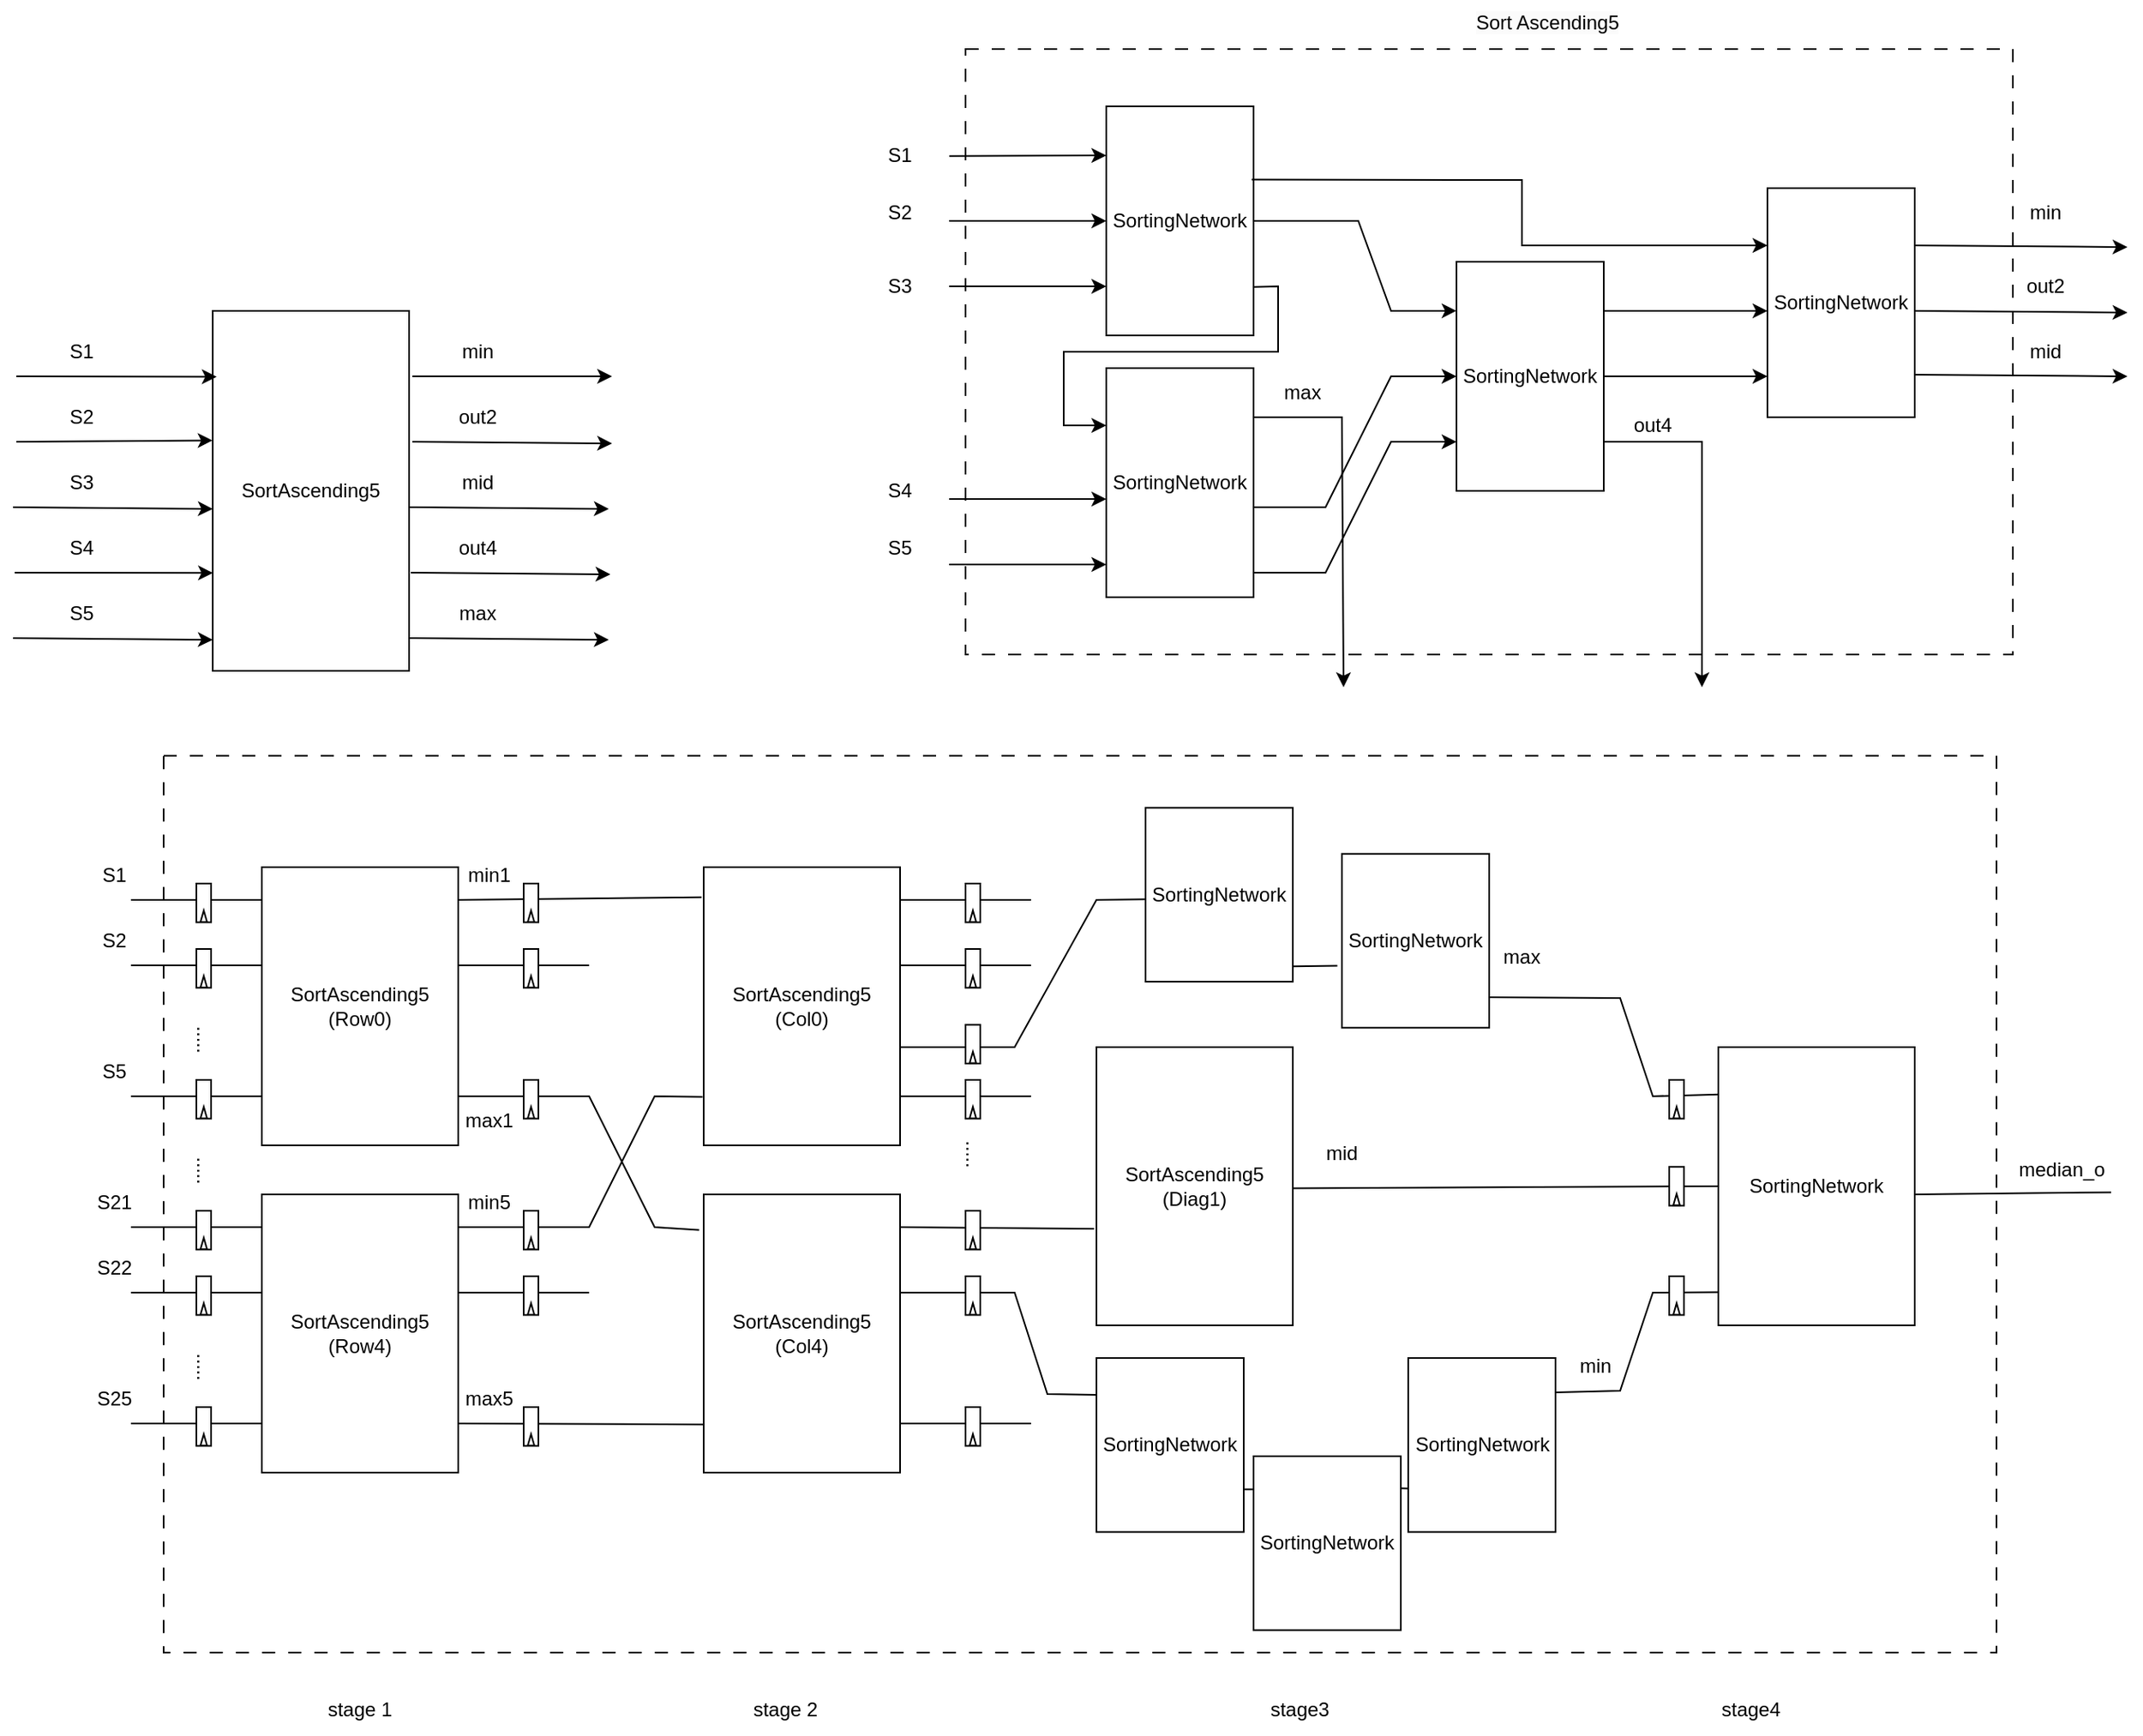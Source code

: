 <mxfile version="24.9.3">
  <diagram name="Page-1" id="HB7E5a8Te02KWCHFkE5X">
    <mxGraphModel dx="549" dy="1383" grid="1" gridSize="10" guides="1" tooltips="1" connect="1" arrows="1" fold="1" page="1" pageScale="1" pageWidth="850" pageHeight="1100" math="0" shadow="0">
      <root>
        <mxCell id="0" />
        <mxCell id="1" parent="0" />
        <mxCell id="dSo5o6ENgOn3KIxEwk0V-4" value="" style="rounded=0;whiteSpace=wrap;html=1;dashed=1;dashPattern=8 8;" vertex="1" parent="1">
          <mxGeometry x="290" y="231.85" width="1120" height="548.15" as="geometry" />
        </mxCell>
        <mxCell id="dSo5o6ENgOn3KIxEwk0V-3" value="" style="endArrow=none;html=1;rounded=0;exitX=0.999;exitY=0.198;exitDx=0;exitDy=0;exitPerimeter=0;entryX=0.001;entryY=0.881;entryDx=0;entryDy=0;entryPerimeter=0;" edge="1" parent="1" source="3K-KdEBF6QyR_X1sGFoG-324" target="3K-KdEBF6QyR_X1sGFoG-241">
          <mxGeometry width="50" height="50" relative="1" as="geometry">
            <mxPoint x="1210" y="620" as="sourcePoint" />
            <mxPoint x="1260" y="570" as="targetPoint" />
            <Array as="points">
              <mxPoint x="1180" y="620" />
              <mxPoint x="1200" y="560" />
            </Array>
          </mxGeometry>
        </mxCell>
        <mxCell id="dSo5o6ENgOn3KIxEwk0V-1" value="" style="endArrow=none;html=1;rounded=0;exitX=1;exitY=0.824;exitDx=0;exitDy=0;exitPerimeter=0;entryX=0.009;entryY=0.17;entryDx=0;entryDy=0;entryPerimeter=0;" edge="1" parent="1" source="3K-KdEBF6QyR_X1sGFoG-310" target="3K-KdEBF6QyR_X1sGFoG-241">
          <mxGeometry width="50" height="50" relative="1" as="geometry">
            <mxPoint x="1180" y="460" as="sourcePoint" />
            <mxPoint x="1230" y="410" as="targetPoint" />
            <Array as="points">
              <mxPoint x="1180" y="380" />
              <mxPoint x="1200" y="440" />
            </Array>
          </mxGeometry>
        </mxCell>
        <mxCell id="3K-KdEBF6QyR_X1sGFoG-305" value="" style="rounded=0;whiteSpace=wrap;html=1;dashed=1;dashPattern=8 8;" parent="1" vertex="1">
          <mxGeometry x="780" y="-200" width="640" height="370" as="geometry" />
        </mxCell>
        <mxCell id="3K-KdEBF6QyR_X1sGFoG-4" value="" style="endArrow=none;html=1;rounded=0;" parent="1" edge="1">
          <mxGeometry width="50" height="50" relative="1" as="geometry">
            <mxPoint x="270" y="320" as="sourcePoint" />
            <mxPoint x="350" y="320" as="targetPoint" />
          </mxGeometry>
        </mxCell>
        <mxCell id="3K-KdEBF6QyR_X1sGFoG-9" value="" style="group" parent="1" vertex="1" connectable="0">
          <mxGeometry x="310" y="310" width="9" height="23.695" as="geometry" />
        </mxCell>
        <mxCell id="3K-KdEBF6QyR_X1sGFoG-7" value="" style="rounded=0;whiteSpace=wrap;html=1;" parent="3K-KdEBF6QyR_X1sGFoG-9" vertex="1">
          <mxGeometry width="9" height="23.695" as="geometry" />
        </mxCell>
        <mxCell id="3K-KdEBF6QyR_X1sGFoG-8" value="" style="triangle;whiteSpace=wrap;html=1;rotation=270;" parent="3K-KdEBF6QyR_X1sGFoG-9" vertex="1">
          <mxGeometry x="1" y="18" width="7" height="4" as="geometry" />
        </mxCell>
        <mxCell id="3K-KdEBF6QyR_X1sGFoG-10" value="" style="endArrow=none;html=1;rounded=0;" parent="1" edge="1">
          <mxGeometry width="50" height="50" relative="1" as="geometry">
            <mxPoint x="270" y="360" as="sourcePoint" />
            <mxPoint x="350" y="360" as="targetPoint" />
          </mxGeometry>
        </mxCell>
        <mxCell id="3K-KdEBF6QyR_X1sGFoG-11" value="" style="group" parent="1" vertex="1" connectable="0">
          <mxGeometry x="310" y="350" width="9" height="23.695" as="geometry" />
        </mxCell>
        <mxCell id="o5dKdSbPjH1iQsJpWBpS-2" value="" style="group" parent="3K-KdEBF6QyR_X1sGFoG-11" vertex="1" connectable="0">
          <mxGeometry width="9" height="23.695" as="geometry" />
        </mxCell>
        <mxCell id="3K-KdEBF6QyR_X1sGFoG-12" value="" style="rounded=0;whiteSpace=wrap;html=1;" parent="o5dKdSbPjH1iQsJpWBpS-2" vertex="1">
          <mxGeometry width="9" height="23.695" as="geometry" />
        </mxCell>
        <mxCell id="3K-KdEBF6QyR_X1sGFoG-13" value="" style="triangle;whiteSpace=wrap;html=1;rotation=270;" parent="o5dKdSbPjH1iQsJpWBpS-2" vertex="1">
          <mxGeometry x="1" y="18" width="7" height="4" as="geometry" />
        </mxCell>
        <mxCell id="3K-KdEBF6QyR_X1sGFoG-18" value="" style="endArrow=none;html=1;rounded=0;" parent="1" edge="1">
          <mxGeometry width="50" height="50" relative="1" as="geometry">
            <mxPoint x="270" y="440" as="sourcePoint" />
            <mxPoint x="350" y="440" as="targetPoint" />
          </mxGeometry>
        </mxCell>
        <mxCell id="3K-KdEBF6QyR_X1sGFoG-19" value="" style="group" parent="1" vertex="1" connectable="0">
          <mxGeometry x="310" y="430" width="9" height="23.695" as="geometry" />
        </mxCell>
        <mxCell id="3K-KdEBF6QyR_X1sGFoG-20" value="" style="rounded=0;whiteSpace=wrap;html=1;" parent="3K-KdEBF6QyR_X1sGFoG-19" vertex="1">
          <mxGeometry width="9" height="23.695" as="geometry" />
        </mxCell>
        <mxCell id="3K-KdEBF6QyR_X1sGFoG-21" value="" style="triangle;whiteSpace=wrap;html=1;rotation=270;" parent="3K-KdEBF6QyR_X1sGFoG-19" vertex="1">
          <mxGeometry x="1" y="18" width="7" height="4" as="geometry" />
        </mxCell>
        <mxCell id="3K-KdEBF6QyR_X1sGFoG-22" value="S1" style="text;html=1;align=center;verticalAlign=middle;whiteSpace=wrap;rounded=0;" parent="1" vertex="1">
          <mxGeometry x="230" y="290" width="60" height="30" as="geometry" />
        </mxCell>
        <mxCell id="3K-KdEBF6QyR_X1sGFoG-23" value="S2" style="text;html=1;align=center;verticalAlign=middle;whiteSpace=wrap;rounded=0;" parent="1" vertex="1">
          <mxGeometry x="230" y="330" width="60" height="30" as="geometry" />
        </mxCell>
        <mxCell id="3K-KdEBF6QyR_X1sGFoG-24" value="....." style="text;html=1;align=center;verticalAlign=middle;whiteSpace=wrap;rounded=0;rotation=90;" parent="1" vertex="1">
          <mxGeometry x="284.5" y="390" width="60" height="30" as="geometry" />
        </mxCell>
        <mxCell id="3K-KdEBF6QyR_X1sGFoG-25" value="S5" style="text;html=1;align=center;verticalAlign=middle;whiteSpace=wrap;rounded=0;" parent="1" vertex="1">
          <mxGeometry x="230" y="410" width="60" height="30" as="geometry" />
        </mxCell>
        <mxCell id="3K-KdEBF6QyR_X1sGFoG-59" value="" style="endArrow=none;html=1;rounded=0;" parent="1" edge="1">
          <mxGeometry width="50" height="50" relative="1" as="geometry">
            <mxPoint x="270" y="520" as="sourcePoint" />
            <mxPoint x="350" y="520" as="targetPoint" />
          </mxGeometry>
        </mxCell>
        <mxCell id="3K-KdEBF6QyR_X1sGFoG-60" value="" style="group" parent="1" vertex="1" connectable="0">
          <mxGeometry x="310" y="510" width="9" height="23.695" as="geometry" />
        </mxCell>
        <mxCell id="3K-KdEBF6QyR_X1sGFoG-61" value="" style="rounded=0;whiteSpace=wrap;html=1;" parent="3K-KdEBF6QyR_X1sGFoG-60" vertex="1">
          <mxGeometry width="9" height="23.695" as="geometry" />
        </mxCell>
        <mxCell id="3K-KdEBF6QyR_X1sGFoG-62" value="" style="triangle;whiteSpace=wrap;html=1;rotation=270;" parent="3K-KdEBF6QyR_X1sGFoG-60" vertex="1">
          <mxGeometry x="1" y="18" width="7" height="4" as="geometry" />
        </mxCell>
        <mxCell id="3K-KdEBF6QyR_X1sGFoG-63" value="" style="endArrow=none;html=1;rounded=0;" parent="1" edge="1">
          <mxGeometry width="50" height="50" relative="1" as="geometry">
            <mxPoint x="270" y="560" as="sourcePoint" />
            <mxPoint x="350" y="560" as="targetPoint" />
          </mxGeometry>
        </mxCell>
        <mxCell id="3K-KdEBF6QyR_X1sGFoG-64" value="" style="group" parent="1" vertex="1" connectable="0">
          <mxGeometry x="310" y="550" width="9" height="23.695" as="geometry" />
        </mxCell>
        <mxCell id="3K-KdEBF6QyR_X1sGFoG-65" value="" style="rounded=0;whiteSpace=wrap;html=1;" parent="3K-KdEBF6QyR_X1sGFoG-64" vertex="1">
          <mxGeometry width="9" height="23.695" as="geometry" />
        </mxCell>
        <mxCell id="3K-KdEBF6QyR_X1sGFoG-66" value="" style="triangle;whiteSpace=wrap;html=1;rotation=270;" parent="3K-KdEBF6QyR_X1sGFoG-64" vertex="1">
          <mxGeometry x="1" y="18" width="7" height="4" as="geometry" />
        </mxCell>
        <mxCell id="3K-KdEBF6QyR_X1sGFoG-67" value="" style="endArrow=none;html=1;rounded=0;" parent="1" edge="1">
          <mxGeometry width="50" height="50" relative="1" as="geometry">
            <mxPoint x="270" y="640" as="sourcePoint" />
            <mxPoint x="350" y="640" as="targetPoint" />
          </mxGeometry>
        </mxCell>
        <mxCell id="3K-KdEBF6QyR_X1sGFoG-68" value="" style="group" parent="1" vertex="1" connectable="0">
          <mxGeometry x="310" y="630" width="9" height="23.695" as="geometry" />
        </mxCell>
        <mxCell id="3K-KdEBF6QyR_X1sGFoG-69" value="" style="rounded=0;whiteSpace=wrap;html=1;" parent="3K-KdEBF6QyR_X1sGFoG-68" vertex="1">
          <mxGeometry width="9" height="23.695" as="geometry" />
        </mxCell>
        <mxCell id="3K-KdEBF6QyR_X1sGFoG-70" value="" style="triangle;whiteSpace=wrap;html=1;rotation=270;" parent="3K-KdEBF6QyR_X1sGFoG-68" vertex="1">
          <mxGeometry x="1" y="18" width="7" height="4" as="geometry" />
        </mxCell>
        <mxCell id="3K-KdEBF6QyR_X1sGFoG-71" value="S21" style="text;html=1;align=center;verticalAlign=middle;whiteSpace=wrap;rounded=0;" parent="1" vertex="1">
          <mxGeometry x="230" y="490" width="60" height="30" as="geometry" />
        </mxCell>
        <mxCell id="3K-KdEBF6QyR_X1sGFoG-72" value="S22" style="text;html=1;align=center;verticalAlign=middle;whiteSpace=wrap;rounded=0;" parent="1" vertex="1">
          <mxGeometry x="230" y="530" width="60" height="30" as="geometry" />
        </mxCell>
        <mxCell id="3K-KdEBF6QyR_X1sGFoG-73" value="....." style="text;html=1;align=center;verticalAlign=middle;whiteSpace=wrap;rounded=0;rotation=90;" parent="1" vertex="1">
          <mxGeometry x="284.5" y="590" width="60" height="30" as="geometry" />
        </mxCell>
        <mxCell id="3K-KdEBF6QyR_X1sGFoG-74" value="S25" style="text;html=1;align=center;verticalAlign=middle;whiteSpace=wrap;rounded=0;" parent="1" vertex="1">
          <mxGeometry x="230" y="610" width="60" height="30" as="geometry" />
        </mxCell>
        <mxCell id="3K-KdEBF6QyR_X1sGFoG-75" value="....." style="text;html=1;align=center;verticalAlign=middle;whiteSpace=wrap;rounded=0;rotation=90;" parent="1" vertex="1">
          <mxGeometry x="284.5" y="470" width="60" height="30" as="geometry" />
        </mxCell>
        <mxCell id="3K-KdEBF6QyR_X1sGFoG-76" value="SortAscending5 (Row0)" style="rounded=0;whiteSpace=wrap;html=1;" parent="1" vertex="1">
          <mxGeometry x="350" y="300" width="120" height="170" as="geometry" />
        </mxCell>
        <mxCell id="3K-KdEBF6QyR_X1sGFoG-77" value="SortAscending5 (Row4)" style="rounded=0;whiteSpace=wrap;html=1;" parent="1" vertex="1">
          <mxGeometry x="350" y="500" width="120" height="170" as="geometry" />
        </mxCell>
        <mxCell id="3K-KdEBF6QyR_X1sGFoG-78" value="" style="endArrow=none;html=1;rounded=0;entryX=-0.011;entryY=0.108;entryDx=0;entryDy=0;entryPerimeter=0;" parent="1" target="3K-KdEBF6QyR_X1sGFoG-115" edge="1">
          <mxGeometry width="50" height="50" relative="1" as="geometry">
            <mxPoint x="470" y="320" as="sourcePoint" />
            <mxPoint x="550" y="320" as="targetPoint" />
          </mxGeometry>
        </mxCell>
        <mxCell id="3K-KdEBF6QyR_X1sGFoG-79" value="" style="group" parent="1" vertex="1" connectable="0">
          <mxGeometry x="510" y="310" width="9" height="23.695" as="geometry" />
        </mxCell>
        <mxCell id="3K-KdEBF6QyR_X1sGFoG-80" value="" style="rounded=0;whiteSpace=wrap;html=1;" parent="3K-KdEBF6QyR_X1sGFoG-79" vertex="1">
          <mxGeometry width="9" height="23.695" as="geometry" />
        </mxCell>
        <mxCell id="3K-KdEBF6QyR_X1sGFoG-81" value="" style="triangle;whiteSpace=wrap;html=1;rotation=270;" parent="3K-KdEBF6QyR_X1sGFoG-79" vertex="1">
          <mxGeometry x="1" y="18" width="7" height="4" as="geometry" />
        </mxCell>
        <mxCell id="3K-KdEBF6QyR_X1sGFoG-86" value="" style="endArrow=none;html=1;rounded=0;" parent="1" edge="1">
          <mxGeometry width="50" height="50" relative="1" as="geometry">
            <mxPoint x="470" y="360" as="sourcePoint" />
            <mxPoint x="550" y="360" as="targetPoint" />
          </mxGeometry>
        </mxCell>
        <mxCell id="3K-KdEBF6QyR_X1sGFoG-87" value="" style="group" parent="1" vertex="1" connectable="0">
          <mxGeometry x="510" y="350" width="9" height="23.695" as="geometry" />
        </mxCell>
        <mxCell id="3K-KdEBF6QyR_X1sGFoG-88" value="" style="rounded=0;whiteSpace=wrap;html=1;" parent="3K-KdEBF6QyR_X1sGFoG-87" vertex="1">
          <mxGeometry width="9" height="23.695" as="geometry" />
        </mxCell>
        <mxCell id="3K-KdEBF6QyR_X1sGFoG-89" value="" style="triangle;whiteSpace=wrap;html=1;rotation=270;" parent="3K-KdEBF6QyR_X1sGFoG-87" vertex="1">
          <mxGeometry x="1" y="18" width="7" height="4" as="geometry" />
        </mxCell>
        <mxCell id="3K-KdEBF6QyR_X1sGFoG-90" value="" style="endArrow=none;html=1;rounded=0;entryX=-0.023;entryY=0.128;entryDx=0;entryDy=0;entryPerimeter=0;" parent="1" target="3K-KdEBF6QyR_X1sGFoG-116" edge="1">
          <mxGeometry width="50" height="50" relative="1" as="geometry">
            <mxPoint x="470" y="440" as="sourcePoint" />
            <mxPoint x="550" y="440" as="targetPoint" />
            <Array as="points">
              <mxPoint x="550" y="440" />
              <mxPoint x="590" y="520" />
            </Array>
          </mxGeometry>
        </mxCell>
        <mxCell id="3K-KdEBF6QyR_X1sGFoG-91" value="" style="group" parent="1" vertex="1" connectable="0">
          <mxGeometry x="510" y="430" width="9" height="23.695" as="geometry" />
        </mxCell>
        <mxCell id="3K-KdEBF6QyR_X1sGFoG-92" value="" style="rounded=0;whiteSpace=wrap;html=1;" parent="3K-KdEBF6QyR_X1sGFoG-91" vertex="1">
          <mxGeometry width="9" height="23.695" as="geometry" />
        </mxCell>
        <mxCell id="3K-KdEBF6QyR_X1sGFoG-93" value="" style="triangle;whiteSpace=wrap;html=1;rotation=270;" parent="3K-KdEBF6QyR_X1sGFoG-91" vertex="1">
          <mxGeometry x="1" y="18" width="7" height="4" as="geometry" />
        </mxCell>
        <mxCell id="3K-KdEBF6QyR_X1sGFoG-94" value="" style="endArrow=none;html=1;rounded=0;entryX=-0.006;entryY=0.826;entryDx=0;entryDy=0;entryPerimeter=0;" parent="1" target="3K-KdEBF6QyR_X1sGFoG-115" edge="1">
          <mxGeometry width="50" height="50" relative="1" as="geometry">
            <mxPoint x="470" y="520" as="sourcePoint" />
            <mxPoint x="550" y="520" as="targetPoint" />
            <Array as="points">
              <mxPoint x="550" y="520" />
              <mxPoint x="590" y="440" />
            </Array>
          </mxGeometry>
        </mxCell>
        <mxCell id="3K-KdEBF6QyR_X1sGFoG-95" value="" style="group" parent="1" vertex="1" connectable="0">
          <mxGeometry x="510" y="510" width="9" height="23.695" as="geometry" />
        </mxCell>
        <mxCell id="3K-KdEBF6QyR_X1sGFoG-96" value="" style="rounded=0;whiteSpace=wrap;html=1;" parent="3K-KdEBF6QyR_X1sGFoG-95" vertex="1">
          <mxGeometry width="9" height="23.695" as="geometry" />
        </mxCell>
        <mxCell id="3K-KdEBF6QyR_X1sGFoG-97" value="" style="triangle;whiteSpace=wrap;html=1;rotation=270;" parent="3K-KdEBF6QyR_X1sGFoG-95" vertex="1">
          <mxGeometry x="1" y="18" width="7" height="4" as="geometry" />
        </mxCell>
        <mxCell id="3K-KdEBF6QyR_X1sGFoG-103" value="" style="endArrow=none;html=1;rounded=0;" parent="1" edge="1">
          <mxGeometry width="50" height="50" relative="1" as="geometry">
            <mxPoint x="470" y="560" as="sourcePoint" />
            <mxPoint x="550" y="560" as="targetPoint" />
          </mxGeometry>
        </mxCell>
        <mxCell id="3K-KdEBF6QyR_X1sGFoG-104" value="" style="group" parent="1" vertex="1" connectable="0">
          <mxGeometry x="510" y="550" width="9" height="23.695" as="geometry" />
        </mxCell>
        <mxCell id="3K-KdEBF6QyR_X1sGFoG-105" value="" style="rounded=0;whiteSpace=wrap;html=1;" parent="3K-KdEBF6QyR_X1sGFoG-104" vertex="1">
          <mxGeometry width="9" height="23.695" as="geometry" />
        </mxCell>
        <mxCell id="3K-KdEBF6QyR_X1sGFoG-106" value="" style="triangle;whiteSpace=wrap;html=1;rotation=270;" parent="3K-KdEBF6QyR_X1sGFoG-104" vertex="1">
          <mxGeometry x="1" y="18" width="7" height="4" as="geometry" />
        </mxCell>
        <mxCell id="3K-KdEBF6QyR_X1sGFoG-107" value="" style="endArrow=none;html=1;rounded=0;entryX=-0.004;entryY=0.827;entryDx=0;entryDy=0;entryPerimeter=0;" parent="1" target="3K-KdEBF6QyR_X1sGFoG-116" edge="1">
          <mxGeometry width="50" height="50" relative="1" as="geometry">
            <mxPoint x="470" y="640" as="sourcePoint" />
            <mxPoint x="550" y="640" as="targetPoint" />
          </mxGeometry>
        </mxCell>
        <mxCell id="3K-KdEBF6QyR_X1sGFoG-108" value="" style="group" parent="1" vertex="1" connectable="0">
          <mxGeometry x="510" y="630" width="9" height="23.695" as="geometry" />
        </mxCell>
        <mxCell id="3K-KdEBF6QyR_X1sGFoG-109" value="" style="rounded=0;whiteSpace=wrap;html=1;" parent="3K-KdEBF6QyR_X1sGFoG-108" vertex="1">
          <mxGeometry width="9" height="23.695" as="geometry" />
        </mxCell>
        <mxCell id="3K-KdEBF6QyR_X1sGFoG-110" value="" style="triangle;whiteSpace=wrap;html=1;rotation=270;" parent="3K-KdEBF6QyR_X1sGFoG-108" vertex="1">
          <mxGeometry x="1" y="18" width="7" height="4" as="geometry" />
        </mxCell>
        <mxCell id="3K-KdEBF6QyR_X1sGFoG-111" value="min1" style="text;html=1;align=center;verticalAlign=middle;whiteSpace=wrap;rounded=0;" parent="1" vertex="1">
          <mxGeometry x="459" y="290" width="60" height="30" as="geometry" />
        </mxCell>
        <mxCell id="3K-KdEBF6QyR_X1sGFoG-112" value="max1" style="text;html=1;align=center;verticalAlign=middle;whiteSpace=wrap;rounded=0;" parent="1" vertex="1">
          <mxGeometry x="459" y="440" width="60" height="30" as="geometry" />
        </mxCell>
        <mxCell id="3K-KdEBF6QyR_X1sGFoG-113" value="min5" style="text;html=1;align=center;verticalAlign=middle;whiteSpace=wrap;rounded=0;" parent="1" vertex="1">
          <mxGeometry x="459" y="490" width="60" height="30" as="geometry" />
        </mxCell>
        <mxCell id="3K-KdEBF6QyR_X1sGFoG-114" value="max5" style="text;html=1;align=center;verticalAlign=middle;whiteSpace=wrap;rounded=0;" parent="1" vertex="1">
          <mxGeometry x="459" y="610" width="60" height="30" as="geometry" />
        </mxCell>
        <mxCell id="3K-KdEBF6QyR_X1sGFoG-115" value="SortAscending5 (Col0)" style="rounded=0;whiteSpace=wrap;html=1;" parent="1" vertex="1">
          <mxGeometry x="620" y="300" width="120" height="170" as="geometry" />
        </mxCell>
        <mxCell id="3K-KdEBF6QyR_X1sGFoG-116" value="SortAscending5 (Col4)" style="rounded=0;whiteSpace=wrap;html=1;" parent="1" vertex="1">
          <mxGeometry x="620" y="500" width="120" height="170" as="geometry" />
        </mxCell>
        <mxCell id="3K-KdEBF6QyR_X1sGFoG-141" value="" style="endArrow=none;html=1;rounded=0;" parent="1" edge="1">
          <mxGeometry width="50" height="50" relative="1" as="geometry">
            <mxPoint x="740" y="320" as="sourcePoint" />
            <mxPoint x="820" y="320" as="targetPoint" />
          </mxGeometry>
        </mxCell>
        <mxCell id="3K-KdEBF6QyR_X1sGFoG-142" value="" style="group" parent="1" vertex="1" connectable="0">
          <mxGeometry x="780" y="310" width="9" height="23.695" as="geometry" />
        </mxCell>
        <mxCell id="3K-KdEBF6QyR_X1sGFoG-143" value="" style="rounded=0;whiteSpace=wrap;html=1;" parent="3K-KdEBF6QyR_X1sGFoG-142" vertex="1">
          <mxGeometry width="9" height="23.695" as="geometry" />
        </mxCell>
        <mxCell id="3K-KdEBF6QyR_X1sGFoG-144" value="" style="triangle;whiteSpace=wrap;html=1;rotation=270;" parent="3K-KdEBF6QyR_X1sGFoG-142" vertex="1">
          <mxGeometry x="1" y="18" width="7" height="4" as="geometry" />
        </mxCell>
        <mxCell id="3K-KdEBF6QyR_X1sGFoG-145" value="" style="endArrow=none;html=1;rounded=0;" parent="1" edge="1">
          <mxGeometry width="50" height="50" relative="1" as="geometry">
            <mxPoint x="740" y="360" as="sourcePoint" />
            <mxPoint x="820" y="360" as="targetPoint" />
          </mxGeometry>
        </mxCell>
        <mxCell id="3K-KdEBF6QyR_X1sGFoG-146" value="" style="group" parent="1" vertex="1" connectable="0">
          <mxGeometry x="780" y="350" width="9" height="23.695" as="geometry" />
        </mxCell>
        <mxCell id="3K-KdEBF6QyR_X1sGFoG-147" value="" style="rounded=0;whiteSpace=wrap;html=1;" parent="3K-KdEBF6QyR_X1sGFoG-146" vertex="1">
          <mxGeometry width="9" height="23.695" as="geometry" />
        </mxCell>
        <mxCell id="3K-KdEBF6QyR_X1sGFoG-148" value="" style="triangle;whiteSpace=wrap;html=1;rotation=270;" parent="3K-KdEBF6QyR_X1sGFoG-146" vertex="1">
          <mxGeometry x="1" y="18" width="7" height="4" as="geometry" />
        </mxCell>
        <mxCell id="3K-KdEBF6QyR_X1sGFoG-153" value="" style="endArrow=none;html=1;rounded=0;" parent="1" edge="1">
          <mxGeometry width="50" height="50" relative="1" as="geometry">
            <mxPoint x="740" y="440" as="sourcePoint" />
            <mxPoint x="820" y="440" as="targetPoint" />
          </mxGeometry>
        </mxCell>
        <mxCell id="3K-KdEBF6QyR_X1sGFoG-154" value="" style="group" parent="1" vertex="1" connectable="0">
          <mxGeometry x="780" y="430" width="9" height="23.695" as="geometry" />
        </mxCell>
        <mxCell id="3K-KdEBF6QyR_X1sGFoG-155" value="" style="rounded=0;whiteSpace=wrap;html=1;" parent="3K-KdEBF6QyR_X1sGFoG-154" vertex="1">
          <mxGeometry width="9" height="23.695" as="geometry" />
        </mxCell>
        <mxCell id="3K-KdEBF6QyR_X1sGFoG-156" value="" style="triangle;whiteSpace=wrap;html=1;rotation=270;" parent="3K-KdEBF6QyR_X1sGFoG-154" vertex="1">
          <mxGeometry x="1" y="18" width="7" height="4" as="geometry" />
        </mxCell>
        <mxCell id="3K-KdEBF6QyR_X1sGFoG-183" value="" style="endArrow=none;html=1;rounded=0;entryX=-0.012;entryY=0.653;entryDx=0;entryDy=0;entryPerimeter=0;" parent="1" target="3K-KdEBF6QyR_X1sGFoG-196" edge="1">
          <mxGeometry width="50" height="50" relative="1" as="geometry">
            <mxPoint x="740" y="520" as="sourcePoint" />
            <mxPoint x="820" y="520" as="targetPoint" />
          </mxGeometry>
        </mxCell>
        <mxCell id="3K-KdEBF6QyR_X1sGFoG-184" value="" style="group" parent="1" vertex="1" connectable="0">
          <mxGeometry x="780" y="510" width="9" height="23.695" as="geometry" />
        </mxCell>
        <mxCell id="3K-KdEBF6QyR_X1sGFoG-185" value="" style="rounded=0;whiteSpace=wrap;html=1;" parent="3K-KdEBF6QyR_X1sGFoG-184" vertex="1">
          <mxGeometry width="9" height="23.695" as="geometry" />
        </mxCell>
        <mxCell id="3K-KdEBF6QyR_X1sGFoG-186" value="" style="triangle;whiteSpace=wrap;html=1;rotation=270;" parent="3K-KdEBF6QyR_X1sGFoG-184" vertex="1">
          <mxGeometry x="1" y="18" width="7" height="4" as="geometry" />
        </mxCell>
        <mxCell id="3K-KdEBF6QyR_X1sGFoG-187" value="" style="endArrow=none;html=1;rounded=0;entryX=0;entryY=0.132;entryDx=0;entryDy=0;entryPerimeter=0;" parent="1" edge="1">
          <mxGeometry width="50" height="50" relative="1" as="geometry">
            <mxPoint x="740" y="560" as="sourcePoint" />
            <mxPoint x="860" y="622.44" as="targetPoint" />
            <Array as="points">
              <mxPoint x="810" y="560" />
              <mxPoint x="830" y="622" />
            </Array>
          </mxGeometry>
        </mxCell>
        <mxCell id="3K-KdEBF6QyR_X1sGFoG-188" value="" style="group" parent="1" vertex="1" connectable="0">
          <mxGeometry x="780" y="550" width="9" height="23.695" as="geometry" />
        </mxCell>
        <mxCell id="3K-KdEBF6QyR_X1sGFoG-189" value="" style="rounded=0;whiteSpace=wrap;html=1;" parent="3K-KdEBF6QyR_X1sGFoG-188" vertex="1">
          <mxGeometry width="9" height="23.695" as="geometry" />
        </mxCell>
        <mxCell id="3K-KdEBF6QyR_X1sGFoG-190" value="" style="triangle;whiteSpace=wrap;html=1;rotation=270;" parent="3K-KdEBF6QyR_X1sGFoG-188" vertex="1">
          <mxGeometry x="1" y="18" width="7" height="4" as="geometry" />
        </mxCell>
        <mxCell id="3K-KdEBF6QyR_X1sGFoG-191" value="" style="endArrow=none;html=1;rounded=0;" parent="1" edge="1">
          <mxGeometry width="50" height="50" relative="1" as="geometry">
            <mxPoint x="740" y="640" as="sourcePoint" />
            <mxPoint x="820" y="640" as="targetPoint" />
          </mxGeometry>
        </mxCell>
        <mxCell id="3K-KdEBF6QyR_X1sGFoG-192" value="" style="group" parent="1" vertex="1" connectable="0">
          <mxGeometry x="780" y="630" width="9" height="23.695" as="geometry" />
        </mxCell>
        <mxCell id="3K-KdEBF6QyR_X1sGFoG-193" value="" style="rounded=0;whiteSpace=wrap;html=1;" parent="3K-KdEBF6QyR_X1sGFoG-192" vertex="1">
          <mxGeometry width="9" height="23.695" as="geometry" />
        </mxCell>
        <mxCell id="3K-KdEBF6QyR_X1sGFoG-194" value="" style="triangle;whiteSpace=wrap;html=1;rotation=270;" parent="3K-KdEBF6QyR_X1sGFoG-192" vertex="1">
          <mxGeometry x="1" y="18" width="7" height="4" as="geometry" />
        </mxCell>
        <mxCell id="3K-KdEBF6QyR_X1sGFoG-196" value="SortAscending5 (Diag1)" style="rounded=0;whiteSpace=wrap;html=1;" parent="1" vertex="1">
          <mxGeometry x="860" y="410" width="120" height="170" as="geometry" />
        </mxCell>
        <mxCell id="3K-KdEBF6QyR_X1sGFoG-198" value="" style="endArrow=none;html=1;rounded=0;entryX=0.003;entryY=0.526;entryDx=0;entryDy=0;entryPerimeter=0;" parent="1" target="3K-KdEBF6QyR_X1sGFoG-308" edge="1">
          <mxGeometry width="50" height="50" relative="1" as="geometry">
            <mxPoint x="740" y="410" as="sourcePoint" />
            <mxPoint x="860" y="360" as="targetPoint" />
            <Array as="points">
              <mxPoint x="810" y="410" />
              <mxPoint x="860" y="320" />
            </Array>
          </mxGeometry>
        </mxCell>
        <mxCell id="3K-KdEBF6QyR_X1sGFoG-199" value="" style="group" parent="1" vertex="1" connectable="0">
          <mxGeometry x="780" y="396.3" width="9" height="23.695" as="geometry" />
        </mxCell>
        <mxCell id="3K-KdEBF6QyR_X1sGFoG-200" value="" style="rounded=0;whiteSpace=wrap;html=1;" parent="3K-KdEBF6QyR_X1sGFoG-199" vertex="1">
          <mxGeometry width="9" height="23.695" as="geometry" />
        </mxCell>
        <mxCell id="3K-KdEBF6QyR_X1sGFoG-201" value="" style="triangle;whiteSpace=wrap;html=1;rotation=270;" parent="3K-KdEBF6QyR_X1sGFoG-199" vertex="1">
          <mxGeometry x="1" y="18" width="7" height="4" as="geometry" />
        </mxCell>
        <mxCell id="3K-KdEBF6QyR_X1sGFoG-202" value="....." style="text;html=1;align=center;verticalAlign=middle;whiteSpace=wrap;rounded=0;rotation=90;" parent="1" vertex="1">
          <mxGeometry x="754.5" y="460" width="60" height="30" as="geometry" />
        </mxCell>
        <mxCell id="3K-KdEBF6QyR_X1sGFoG-224" value="" style="endArrow=none;html=1;rounded=0;entryX=0;entryY=0.5;entryDx=0;entryDy=0;" parent="1" target="3K-KdEBF6QyR_X1sGFoG-241" edge="1">
          <mxGeometry width="50" height="50" relative="1" as="geometry">
            <mxPoint x="980" y="496.3" as="sourcePoint" />
            <mxPoint x="1060" y="496.3" as="targetPoint" />
          </mxGeometry>
        </mxCell>
        <mxCell id="3K-KdEBF6QyR_X1sGFoG-239" value="mid" style="text;html=1;align=center;verticalAlign=middle;whiteSpace=wrap;rounded=0;" parent="1" vertex="1">
          <mxGeometry x="980" y="460" width="60" height="30" as="geometry" />
        </mxCell>
        <mxCell id="3K-KdEBF6QyR_X1sGFoG-240" value="min" style="text;html=1;align=center;verticalAlign=middle;whiteSpace=wrap;rounded=0;" parent="1" vertex="1">
          <mxGeometry x="1135" y="590" width="60" height="30" as="geometry" />
        </mxCell>
        <mxCell id="3K-KdEBF6QyR_X1sGFoG-241" value="SortingNetwork" style="rounded=0;whiteSpace=wrap;html=1;" parent="1" vertex="1">
          <mxGeometry x="1240" y="410" width="120" height="170" as="geometry" />
        </mxCell>
        <mxCell id="3K-KdEBF6QyR_X1sGFoG-243" value="" style="endArrow=none;html=1;rounded=0;entryX=0;entryY=0.5;entryDx=0;entryDy=0;" parent="1" edge="1">
          <mxGeometry width="50" height="50" relative="1" as="geometry">
            <mxPoint x="1360" y="500" as="sourcePoint" />
            <mxPoint x="1480" y="498.7" as="targetPoint" />
          </mxGeometry>
        </mxCell>
        <mxCell id="3K-KdEBF6QyR_X1sGFoG-244" value="median_o" style="text;html=1;align=center;verticalAlign=middle;whiteSpace=wrap;rounded=0;" parent="1" vertex="1">
          <mxGeometry x="1420" y="470" width="60" height="30" as="geometry" />
        </mxCell>
        <mxCell id="3K-KdEBF6QyR_X1sGFoG-246" value="SortAscending5" style="rounded=0;whiteSpace=wrap;html=1;" parent="1" vertex="1">
          <mxGeometry x="320" y="-40" width="120" height="220" as="geometry" />
        </mxCell>
        <mxCell id="3K-KdEBF6QyR_X1sGFoG-247" value="" style="endArrow=classic;html=1;rounded=0;entryX=0.02;entryY=0.183;entryDx=0;entryDy=0;entryPerimeter=0;" parent="1" target="3K-KdEBF6QyR_X1sGFoG-246" edge="1">
          <mxGeometry width="50" height="50" relative="1" as="geometry">
            <mxPoint x="200" as="sourcePoint" />
            <mxPoint x="250" y="-50" as="targetPoint" />
          </mxGeometry>
        </mxCell>
        <mxCell id="3K-KdEBF6QyR_X1sGFoG-248" value="S1" style="text;html=1;align=center;verticalAlign=middle;whiteSpace=wrap;rounded=0;" parent="1" vertex="1">
          <mxGeometry x="210" y="-30" width="60" height="30" as="geometry" />
        </mxCell>
        <mxCell id="3K-KdEBF6QyR_X1sGFoG-249" value="" style="endArrow=classic;html=1;rounded=0;entryX=-0.001;entryY=0.36;entryDx=0;entryDy=0;entryPerimeter=0;" parent="1" target="3K-KdEBF6QyR_X1sGFoG-246" edge="1">
          <mxGeometry width="50" height="50" relative="1" as="geometry">
            <mxPoint x="200" y="40" as="sourcePoint" />
            <mxPoint x="322" y="41" as="targetPoint" />
          </mxGeometry>
        </mxCell>
        <mxCell id="3K-KdEBF6QyR_X1sGFoG-250" value="S2" style="text;html=1;align=center;verticalAlign=middle;whiteSpace=wrap;rounded=0;" parent="1" vertex="1">
          <mxGeometry x="210" y="10" width="60" height="30" as="geometry" />
        </mxCell>
        <mxCell id="3K-KdEBF6QyR_X1sGFoG-251" value="" style="endArrow=classic;html=1;rounded=0;entryX=0.02;entryY=0.183;entryDx=0;entryDy=0;entryPerimeter=0;" parent="1" edge="1">
          <mxGeometry width="50" height="50" relative="1" as="geometry">
            <mxPoint x="198" y="80" as="sourcePoint" />
            <mxPoint x="320" y="81" as="targetPoint" />
          </mxGeometry>
        </mxCell>
        <mxCell id="3K-KdEBF6QyR_X1sGFoG-252" value="S3" style="text;html=1;align=center;verticalAlign=middle;whiteSpace=wrap;rounded=0;" parent="1" vertex="1">
          <mxGeometry x="210" y="50" width="60" height="30" as="geometry" />
        </mxCell>
        <mxCell id="3K-KdEBF6QyR_X1sGFoG-253" value="" style="endArrow=classic;html=1;rounded=0;entryX=0.001;entryY=0.728;entryDx=0;entryDy=0;entryPerimeter=0;" parent="1" target="3K-KdEBF6QyR_X1sGFoG-246" edge="1">
          <mxGeometry width="50" height="50" relative="1" as="geometry">
            <mxPoint x="199" y="120" as="sourcePoint" />
            <mxPoint x="321" y="121" as="targetPoint" />
          </mxGeometry>
        </mxCell>
        <mxCell id="3K-KdEBF6QyR_X1sGFoG-254" value="" style="endArrow=classic;html=1;rounded=0;entryX=0.02;entryY=0.183;entryDx=0;entryDy=0;entryPerimeter=0;" parent="1" edge="1">
          <mxGeometry width="50" height="50" relative="1" as="geometry">
            <mxPoint x="198" y="160" as="sourcePoint" />
            <mxPoint x="320" y="161" as="targetPoint" />
          </mxGeometry>
        </mxCell>
        <mxCell id="3K-KdEBF6QyR_X1sGFoG-256" value="S4" style="text;html=1;align=center;verticalAlign=middle;whiteSpace=wrap;rounded=0;" parent="1" vertex="1">
          <mxGeometry x="210" y="90" width="60" height="30" as="geometry" />
        </mxCell>
        <mxCell id="3K-KdEBF6QyR_X1sGFoG-257" value="S5" style="text;html=1;align=center;verticalAlign=middle;whiteSpace=wrap;rounded=0;" parent="1" vertex="1">
          <mxGeometry x="210" y="130" width="60" height="30" as="geometry" />
        </mxCell>
        <mxCell id="3K-KdEBF6QyR_X1sGFoG-258" value="" style="endArrow=classic;html=1;rounded=0;entryX=0.02;entryY=0.183;entryDx=0;entryDy=0;entryPerimeter=0;" parent="1" edge="1">
          <mxGeometry width="50" height="50" relative="1" as="geometry">
            <mxPoint x="442" as="sourcePoint" />
            <mxPoint x="564" as="targetPoint" />
          </mxGeometry>
        </mxCell>
        <mxCell id="3K-KdEBF6QyR_X1sGFoG-259" value="min" style="text;html=1;align=center;verticalAlign=middle;whiteSpace=wrap;rounded=0;" parent="1" vertex="1">
          <mxGeometry x="452" y="-30" width="60" height="30" as="geometry" />
        </mxCell>
        <mxCell id="3K-KdEBF6QyR_X1sGFoG-260" value="" style="endArrow=classic;html=1;rounded=0;entryX=0.02;entryY=0.183;entryDx=0;entryDy=0;entryPerimeter=0;" parent="1" edge="1">
          <mxGeometry width="50" height="50" relative="1" as="geometry">
            <mxPoint x="442" y="40" as="sourcePoint" />
            <mxPoint x="564" y="41" as="targetPoint" />
          </mxGeometry>
        </mxCell>
        <mxCell id="3K-KdEBF6QyR_X1sGFoG-261" value="out2" style="text;html=1;align=center;verticalAlign=middle;whiteSpace=wrap;rounded=0;" parent="1" vertex="1">
          <mxGeometry x="452" y="10" width="60" height="30" as="geometry" />
        </mxCell>
        <mxCell id="3K-KdEBF6QyR_X1sGFoG-262" value="" style="endArrow=classic;html=1;rounded=0;entryX=0.02;entryY=0.183;entryDx=0;entryDy=0;entryPerimeter=0;" parent="1" edge="1">
          <mxGeometry width="50" height="50" relative="1" as="geometry">
            <mxPoint x="440" y="80" as="sourcePoint" />
            <mxPoint x="562" y="81" as="targetPoint" />
          </mxGeometry>
        </mxCell>
        <mxCell id="3K-KdEBF6QyR_X1sGFoG-263" value="mid" style="text;html=1;align=center;verticalAlign=middle;whiteSpace=wrap;rounded=0;" parent="1" vertex="1">
          <mxGeometry x="452" y="50" width="60" height="30" as="geometry" />
        </mxCell>
        <mxCell id="3K-KdEBF6QyR_X1sGFoG-264" value="" style="endArrow=classic;html=1;rounded=0;entryX=0.02;entryY=0.183;entryDx=0;entryDy=0;entryPerimeter=0;" parent="1" edge="1">
          <mxGeometry width="50" height="50" relative="1" as="geometry">
            <mxPoint x="441" y="120" as="sourcePoint" />
            <mxPoint x="563" y="121" as="targetPoint" />
          </mxGeometry>
        </mxCell>
        <mxCell id="3K-KdEBF6QyR_X1sGFoG-265" value="" style="endArrow=classic;html=1;rounded=0;entryX=0.02;entryY=0.183;entryDx=0;entryDy=0;entryPerimeter=0;" parent="1" edge="1">
          <mxGeometry width="50" height="50" relative="1" as="geometry">
            <mxPoint x="440" y="160" as="sourcePoint" />
            <mxPoint x="562" y="161" as="targetPoint" />
          </mxGeometry>
        </mxCell>
        <mxCell id="3K-KdEBF6QyR_X1sGFoG-266" value="out4" style="text;html=1;align=center;verticalAlign=middle;whiteSpace=wrap;rounded=0;" parent="1" vertex="1">
          <mxGeometry x="452" y="90" width="60" height="30" as="geometry" />
        </mxCell>
        <mxCell id="3K-KdEBF6QyR_X1sGFoG-267" value="max" style="text;html=1;align=center;verticalAlign=middle;whiteSpace=wrap;rounded=0;" parent="1" vertex="1">
          <mxGeometry x="452" y="130" width="60" height="30" as="geometry" />
        </mxCell>
        <mxCell id="3K-KdEBF6QyR_X1sGFoG-268" value="SortingNetwork" style="rounded=0;whiteSpace=wrap;html=1;" parent="1" vertex="1">
          <mxGeometry x="866" y="-165" width="90" height="140" as="geometry" />
        </mxCell>
        <mxCell id="3K-KdEBF6QyR_X1sGFoG-269" value="" style="endArrow=classic;html=1;rounded=0;entryX=0.01;entryY=0.212;entryDx=0;entryDy=0;entryPerimeter=0;" parent="1" edge="1">
          <mxGeometry width="50" height="50" relative="1" as="geometry">
            <mxPoint x="770.1" y="-134.68" as="sourcePoint" />
            <mxPoint x="866.0" y="-135.0" as="targetPoint" />
          </mxGeometry>
        </mxCell>
        <mxCell id="3K-KdEBF6QyR_X1sGFoG-270" value="S1" style="text;html=1;align=center;verticalAlign=middle;whiteSpace=wrap;rounded=0;" parent="1" vertex="1">
          <mxGeometry x="710" y="-150" width="60" height="30" as="geometry" />
        </mxCell>
        <mxCell id="3K-KdEBF6QyR_X1sGFoG-271" value="" style="endArrow=classic;html=1;rounded=0;entryX=0.01;entryY=0.212;entryDx=0;entryDy=0;entryPerimeter=0;" parent="1" edge="1">
          <mxGeometry width="50" height="50" relative="1" as="geometry">
            <mxPoint x="770" y="-95" as="sourcePoint" />
            <mxPoint x="866" y="-95" as="targetPoint" />
          </mxGeometry>
        </mxCell>
        <mxCell id="3K-KdEBF6QyR_X1sGFoG-273" value="S2" style="text;html=1;align=center;verticalAlign=middle;whiteSpace=wrap;rounded=0;" parent="1" vertex="1">
          <mxGeometry x="710" y="-115" width="60" height="30" as="geometry" />
        </mxCell>
        <mxCell id="3K-KdEBF6QyR_X1sGFoG-274" value="" style="endArrow=classic;html=1;rounded=0;entryX=0.01;entryY=0.212;entryDx=0;entryDy=0;entryPerimeter=0;" parent="1" edge="1">
          <mxGeometry width="50" height="50" relative="1" as="geometry">
            <mxPoint x="770" y="-55" as="sourcePoint" />
            <mxPoint x="866" y="-55" as="targetPoint" />
          </mxGeometry>
        </mxCell>
        <mxCell id="3K-KdEBF6QyR_X1sGFoG-275" value="S3" style="text;html=1;align=center;verticalAlign=middle;whiteSpace=wrap;rounded=0;" parent="1" vertex="1">
          <mxGeometry x="710" y="-70" width="60" height="30" as="geometry" />
        </mxCell>
        <mxCell id="3K-KdEBF6QyR_X1sGFoG-276" value="SortingNetwork" style="rounded=0;whiteSpace=wrap;html=1;" parent="1" vertex="1">
          <mxGeometry x="866" y="-5" width="90" height="140" as="geometry" />
        </mxCell>
        <mxCell id="3K-KdEBF6QyR_X1sGFoG-277" value="" style="endArrow=classic;html=1;rounded=0;entryX=0.01;entryY=0.212;entryDx=0;entryDy=0;entryPerimeter=0;" parent="1" edge="1">
          <mxGeometry width="50" height="50" relative="1" as="geometry">
            <mxPoint x="770" y="75" as="sourcePoint" />
            <mxPoint x="866" y="75" as="targetPoint" />
          </mxGeometry>
        </mxCell>
        <mxCell id="3K-KdEBF6QyR_X1sGFoG-278" value="S4" style="text;html=1;align=center;verticalAlign=middle;whiteSpace=wrap;rounded=0;" parent="1" vertex="1">
          <mxGeometry x="710" y="55" width="60" height="30" as="geometry" />
        </mxCell>
        <mxCell id="3K-KdEBF6QyR_X1sGFoG-279" value="" style="endArrow=classic;html=1;rounded=0;entryX=0.01;entryY=0.212;entryDx=0;entryDy=0;entryPerimeter=0;" parent="1" edge="1">
          <mxGeometry width="50" height="50" relative="1" as="geometry">
            <mxPoint x="770" y="115" as="sourcePoint" />
            <mxPoint x="866" y="115" as="targetPoint" />
          </mxGeometry>
        </mxCell>
        <mxCell id="3K-KdEBF6QyR_X1sGFoG-280" value="S5" style="text;html=1;align=center;verticalAlign=middle;whiteSpace=wrap;rounded=0;" parent="1" vertex="1">
          <mxGeometry x="710" y="90" width="60" height="30" as="geometry" />
        </mxCell>
        <mxCell id="3K-KdEBF6QyR_X1sGFoG-281" value="" style="endArrow=classic;html=1;rounded=0;exitX=1.004;exitY=0.788;exitDx=0;exitDy=0;exitPerimeter=0;entryX=0;entryY=0.25;entryDx=0;entryDy=0;" parent="1" source="3K-KdEBF6QyR_X1sGFoG-268" target="3K-KdEBF6QyR_X1sGFoG-276" edge="1">
          <mxGeometry width="50" height="50" relative="1" as="geometry">
            <mxPoint x="1011" y="-35" as="sourcePoint" />
            <mxPoint x="1061" y="-85" as="targetPoint" />
            <Array as="points">
              <mxPoint x="971" y="-55" />
              <mxPoint x="971" y="-15" />
              <mxPoint x="840" y="-15" />
              <mxPoint x="840" y="30" />
            </Array>
          </mxGeometry>
        </mxCell>
        <mxCell id="3K-KdEBF6QyR_X1sGFoG-282" value="" style="endArrow=classic;html=1;rounded=0;" parent="1" edge="1">
          <mxGeometry width="50" height="50" relative="1" as="geometry">
            <mxPoint x="956" y="25" as="sourcePoint" />
            <mxPoint x="1011" y="190" as="targetPoint" />
            <Array as="points">
              <mxPoint x="1010" y="25" />
            </Array>
          </mxGeometry>
        </mxCell>
        <mxCell id="3K-KdEBF6QyR_X1sGFoG-283" value="max" style="text;html=1;align=center;verticalAlign=middle;whiteSpace=wrap;rounded=0;" parent="1" vertex="1">
          <mxGeometry x="956" y="-5" width="60" height="30" as="geometry" />
        </mxCell>
        <mxCell id="3K-KdEBF6QyR_X1sGFoG-284" value="" style="endArrow=classic;html=1;rounded=0;entryX=0;entryY=0.5;entryDx=0;entryDy=0;" parent="1" target="3K-KdEBF6QyR_X1sGFoG-288" edge="1">
          <mxGeometry width="50" height="50" relative="1" as="geometry">
            <mxPoint x="956" y="80" as="sourcePoint" />
            <mxPoint x="1040" y="80" as="targetPoint" />
            <Array as="points">
              <mxPoint x="1000" y="80" />
              <mxPoint x="1040" />
            </Array>
          </mxGeometry>
        </mxCell>
        <mxCell id="3K-KdEBF6QyR_X1sGFoG-286" value="" style="endArrow=classic;html=1;rounded=0;entryX=0;entryY=0.786;entryDx=0;entryDy=0;entryPerimeter=0;" parent="1" target="3K-KdEBF6QyR_X1sGFoG-288" edge="1">
          <mxGeometry width="50" height="50" relative="1" as="geometry">
            <mxPoint x="956" y="120" as="sourcePoint" />
            <mxPoint x="1052" y="120" as="targetPoint" />
            <Array as="points">
              <mxPoint x="1000" y="120" />
              <mxPoint x="1040" y="40" />
            </Array>
          </mxGeometry>
        </mxCell>
        <mxCell id="3K-KdEBF6QyR_X1sGFoG-288" value="SortingNetwork" style="rounded=0;whiteSpace=wrap;html=1;" parent="1" vertex="1">
          <mxGeometry x="1080" y="-70" width="90" height="140" as="geometry" />
        </mxCell>
        <mxCell id="3K-KdEBF6QyR_X1sGFoG-289" value="" style="endArrow=classic;html=1;rounded=0;entryX=0;entryY=0.214;entryDx=0;entryDy=0;entryPerimeter=0;" parent="1" target="3K-KdEBF6QyR_X1sGFoG-288" edge="1">
          <mxGeometry width="50" height="50" relative="1" as="geometry">
            <mxPoint x="956" y="-95" as="sourcePoint" />
            <mxPoint x="1052" y="-95" as="targetPoint" />
            <Array as="points">
              <mxPoint x="1020" y="-95" />
              <mxPoint x="1040" y="-40" />
            </Array>
          </mxGeometry>
        </mxCell>
        <mxCell id="3K-KdEBF6QyR_X1sGFoG-290" value="" style="endArrow=classic;html=1;rounded=0;exitX=1;exitY=0.786;exitDx=0;exitDy=0;exitPerimeter=0;" parent="1" source="3K-KdEBF6QyR_X1sGFoG-288" edge="1">
          <mxGeometry width="50" height="50" relative="1" as="geometry">
            <mxPoint x="1200" y="60" as="sourcePoint" />
            <mxPoint x="1230" y="190" as="targetPoint" />
            <Array as="points">
              <mxPoint x="1230" y="40" />
            </Array>
          </mxGeometry>
        </mxCell>
        <mxCell id="3K-KdEBF6QyR_X1sGFoG-292" value="out4" style="text;html=1;align=center;verticalAlign=middle;whiteSpace=wrap;rounded=0;" parent="1" vertex="1">
          <mxGeometry x="1170" y="15" width="60" height="30" as="geometry" />
        </mxCell>
        <mxCell id="3K-KdEBF6QyR_X1sGFoG-293" value="" style="endArrow=classic;html=1;rounded=0;exitX=1;exitY=0.5;exitDx=0;exitDy=0;" parent="1" source="3K-KdEBF6QyR_X1sGFoG-288" edge="1">
          <mxGeometry width="50" height="50" relative="1" as="geometry">
            <mxPoint x="1250" y="20" as="sourcePoint" />
            <mxPoint x="1270" as="targetPoint" />
          </mxGeometry>
        </mxCell>
        <mxCell id="3K-KdEBF6QyR_X1sGFoG-294" value="" style="endArrow=classic;html=1;rounded=0;exitX=1;exitY=0.5;exitDx=0;exitDy=0;" parent="1" edge="1">
          <mxGeometry width="50" height="50" relative="1" as="geometry">
            <mxPoint x="1170" y="-40" as="sourcePoint" />
            <mxPoint x="1270" y="-40" as="targetPoint" />
          </mxGeometry>
        </mxCell>
        <mxCell id="3K-KdEBF6QyR_X1sGFoG-295" value="SortingNetwork" style="rounded=0;whiteSpace=wrap;html=1;" parent="1" vertex="1">
          <mxGeometry x="1080" y="-70" width="90" height="140" as="geometry" />
        </mxCell>
        <mxCell id="3K-KdEBF6QyR_X1sGFoG-297" value="SortingNetwork" style="rounded=0;whiteSpace=wrap;html=1;" parent="1" vertex="1">
          <mxGeometry x="1270" y="-115" width="90" height="140" as="geometry" />
        </mxCell>
        <mxCell id="3K-KdEBF6QyR_X1sGFoG-298" value="" style="endArrow=classic;html=1;rounded=0;exitX=0.987;exitY=0.32;exitDx=0;exitDy=0;exitPerimeter=0;entryX=0;entryY=0.25;entryDx=0;entryDy=0;" parent="1" source="3K-KdEBF6QyR_X1sGFoG-268" target="3K-KdEBF6QyR_X1sGFoG-297" edge="1">
          <mxGeometry width="50" height="50" relative="1" as="geometry">
            <mxPoint x="1060" y="-80" as="sourcePoint" />
            <mxPoint x="1110" y="-130" as="targetPoint" />
            <Array as="points">
              <mxPoint x="1120" y="-120" />
              <mxPoint x="1120" y="-80" />
            </Array>
          </mxGeometry>
        </mxCell>
        <mxCell id="3K-KdEBF6QyR_X1sGFoG-299" value="" style="endArrow=classic;html=1;rounded=0;" parent="1" edge="1">
          <mxGeometry width="50" height="50" relative="1" as="geometry">
            <mxPoint x="1360" y="-1" as="sourcePoint" />
            <mxPoint x="1490" as="targetPoint" />
          </mxGeometry>
        </mxCell>
        <mxCell id="3K-KdEBF6QyR_X1sGFoG-300" value="" style="endArrow=classic;html=1;rounded=0;" parent="1" edge="1">
          <mxGeometry width="50" height="50" relative="1" as="geometry">
            <mxPoint x="1360" y="-40" as="sourcePoint" />
            <mxPoint x="1490" y="-39" as="targetPoint" />
          </mxGeometry>
        </mxCell>
        <mxCell id="3K-KdEBF6QyR_X1sGFoG-301" value="" style="endArrow=classic;html=1;rounded=0;" parent="1" edge="1">
          <mxGeometry width="50" height="50" relative="1" as="geometry">
            <mxPoint x="1360" y="-80" as="sourcePoint" />
            <mxPoint x="1490" y="-79" as="targetPoint" />
          </mxGeometry>
        </mxCell>
        <mxCell id="3K-KdEBF6QyR_X1sGFoG-302" value="min" style="text;html=1;align=center;verticalAlign=middle;whiteSpace=wrap;rounded=0;" parent="1" vertex="1">
          <mxGeometry x="1410" y="-115" width="60" height="30" as="geometry" />
        </mxCell>
        <mxCell id="3K-KdEBF6QyR_X1sGFoG-303" value="out2" style="text;html=1;align=center;verticalAlign=middle;whiteSpace=wrap;rounded=0;" parent="1" vertex="1">
          <mxGeometry x="1410" y="-70" width="60" height="30" as="geometry" />
        </mxCell>
        <mxCell id="3K-KdEBF6QyR_X1sGFoG-304" value="mid" style="text;html=1;align=center;verticalAlign=middle;whiteSpace=wrap;rounded=0;" parent="1" vertex="1">
          <mxGeometry x="1410" y="-30" width="60" height="30" as="geometry" />
        </mxCell>
        <mxCell id="3K-KdEBF6QyR_X1sGFoG-306" value="&lt;span style=&quot;color: rgb(0, 0, 0); font-family: Helvetica; font-size: 12px; font-style: normal; font-variant-ligatures: normal; font-variant-caps: normal; font-weight: 400; letter-spacing: normal; orphans: 2; text-align: center; text-indent: 0px; text-transform: none; widows: 2; word-spacing: 0px; -webkit-text-stroke-width: 0px; white-space: normal; background-color: rgb(251, 251, 251); text-decoration-thickness: initial; text-decoration-style: initial; text-decoration-color: initial; display: inline !important; float: none;&quot;&gt;Sort Ascending5&lt;/span&gt;" style="text;whiteSpace=wrap;html=1;" parent="1" vertex="1">
          <mxGeometry x="1090" y="-230" width="150" height="40" as="geometry" />
        </mxCell>
        <mxCell id="3K-KdEBF6QyR_X1sGFoG-308" value="SortingNetwork" style="rounded=0;whiteSpace=wrap;html=1;" parent="1" vertex="1">
          <mxGeometry x="890" y="263.7" width="90" height="106.3" as="geometry" />
        </mxCell>
        <mxCell id="3K-KdEBF6QyR_X1sGFoG-310" value="SortingNetwork" style="rounded=0;whiteSpace=wrap;html=1;" parent="1" vertex="1">
          <mxGeometry x="1010" y="291.85" width="90" height="106.3" as="geometry" />
        </mxCell>
        <mxCell id="3K-KdEBF6QyR_X1sGFoG-311" value="" style="endArrow=none;html=1;rounded=0;exitX=0.995;exitY=0.912;exitDx=0;exitDy=0;exitPerimeter=0;entryX=-0.031;entryY=0.643;entryDx=0;entryDy=0;entryPerimeter=0;" parent="1" source="3K-KdEBF6QyR_X1sGFoG-308" target="3K-KdEBF6QyR_X1sGFoG-310" edge="1">
          <mxGeometry width="50" height="50" relative="1" as="geometry">
            <mxPoint x="1010" y="400" as="sourcePoint" />
            <mxPoint x="1060" y="350" as="targetPoint" />
          </mxGeometry>
        </mxCell>
        <mxCell id="3K-KdEBF6QyR_X1sGFoG-314" value="" style="group" parent="1" vertex="1" connectable="0">
          <mxGeometry x="1210" y="430" width="9" height="23.695" as="geometry" />
        </mxCell>
        <mxCell id="3K-KdEBF6QyR_X1sGFoG-315" value="" style="rounded=0;whiteSpace=wrap;html=1;" parent="3K-KdEBF6QyR_X1sGFoG-314" vertex="1">
          <mxGeometry width="9" height="23.695" as="geometry" />
        </mxCell>
        <mxCell id="3K-KdEBF6QyR_X1sGFoG-316" value="" style="triangle;whiteSpace=wrap;html=1;rotation=270;" parent="3K-KdEBF6QyR_X1sGFoG-314" vertex="1">
          <mxGeometry x="1" y="18" width="7" height="4" as="geometry" />
        </mxCell>
        <mxCell id="3K-KdEBF6QyR_X1sGFoG-317" value="max" style="text;html=1;align=center;verticalAlign=middle;whiteSpace=wrap;rounded=0;" parent="1" vertex="1">
          <mxGeometry x="1090" y="340" width="60" height="30" as="geometry" />
        </mxCell>
        <mxCell id="3K-KdEBF6QyR_X1sGFoG-318" value="" style="group" parent="1" vertex="1" connectable="0">
          <mxGeometry x="1210" y="483.15" width="9" height="23.695" as="geometry" />
        </mxCell>
        <mxCell id="3K-KdEBF6QyR_X1sGFoG-319" value="" style="rounded=0;whiteSpace=wrap;html=1;" parent="3K-KdEBF6QyR_X1sGFoG-318" vertex="1">
          <mxGeometry width="9" height="23.695" as="geometry" />
        </mxCell>
        <mxCell id="3K-KdEBF6QyR_X1sGFoG-320" value="" style="triangle;whiteSpace=wrap;html=1;rotation=270;" parent="3K-KdEBF6QyR_X1sGFoG-318" vertex="1">
          <mxGeometry x="1" y="18" width="7" height="4" as="geometry" />
        </mxCell>
        <mxCell id="3K-KdEBF6QyR_X1sGFoG-321" value="" style="endArrow=none;html=1;rounded=0;entryX=0;entryY=0.19;entryDx=0;entryDy=0;entryPerimeter=0;exitX=1;exitY=0.755;exitDx=0;exitDy=0;exitPerimeter=0;" parent="1" source="3K-KdEBF6QyR_X1sGFoG-322" target="3K-KdEBF6QyR_X1sGFoG-323" edge="1">
          <mxGeometry width="50" height="50" relative="1" as="geometry">
            <mxPoint x="956" y="640" as="sourcePoint" />
            <mxPoint x="1006" y="590" as="targetPoint" />
          </mxGeometry>
        </mxCell>
        <mxCell id="3K-KdEBF6QyR_X1sGFoG-322" value="SortingNetwork" style="rounded=0;whiteSpace=wrap;html=1;" parent="1" vertex="1">
          <mxGeometry x="860" y="600" width="90" height="106.3" as="geometry" />
        </mxCell>
        <mxCell id="3K-KdEBF6QyR_X1sGFoG-323" value="SortingNetwork" style="rounded=0;whiteSpace=wrap;html=1;" parent="1" vertex="1">
          <mxGeometry x="956" y="660" width="90" height="106.3" as="geometry" />
        </mxCell>
        <mxCell id="3K-KdEBF6QyR_X1sGFoG-324" value="SortingNetwork" style="rounded=0;whiteSpace=wrap;html=1;" parent="1" vertex="1">
          <mxGeometry x="1050.5" y="600" width="90" height="106.3" as="geometry" />
        </mxCell>
        <mxCell id="3K-KdEBF6QyR_X1sGFoG-325" value="" style="endArrow=none;html=1;rounded=0;entryX=0;entryY=0.75;entryDx=0;entryDy=0;exitX=0.999;exitY=0.185;exitDx=0;exitDy=0;exitPerimeter=0;" parent="1" source="3K-KdEBF6QyR_X1sGFoG-323" target="3K-KdEBF6QyR_X1sGFoG-324" edge="1">
          <mxGeometry width="50" height="50" relative="1" as="geometry">
            <mxPoint x="1050" y="680" as="sourcePoint" />
            <mxPoint x="1060" y="600" as="targetPoint" />
          </mxGeometry>
        </mxCell>
        <mxCell id="3K-KdEBF6QyR_X1sGFoG-330" value="" style="group" parent="1" vertex="1" connectable="0">
          <mxGeometry x="1210" y="550" width="9" height="23.695" as="geometry" />
        </mxCell>
        <mxCell id="3K-KdEBF6QyR_X1sGFoG-331" value="" style="rounded=0;whiteSpace=wrap;html=1;" parent="3K-KdEBF6QyR_X1sGFoG-330" vertex="1">
          <mxGeometry width="9" height="23.695" as="geometry" />
        </mxCell>
        <mxCell id="3K-KdEBF6QyR_X1sGFoG-332" value="" style="triangle;whiteSpace=wrap;html=1;rotation=270;" parent="3K-KdEBF6QyR_X1sGFoG-330" vertex="1">
          <mxGeometry x="1" y="18" width="7" height="4" as="geometry" />
        </mxCell>
        <mxCell id="3K-KdEBF6QyR_X1sGFoG-334" value="stage 1" style="text;html=1;align=center;verticalAlign=middle;whiteSpace=wrap;rounded=0;" parent="1" vertex="1">
          <mxGeometry x="380" y="800" width="60" height="30" as="geometry" />
        </mxCell>
        <mxCell id="3K-KdEBF6QyR_X1sGFoG-335" value="stage 2" style="text;html=1;align=center;verticalAlign=middle;whiteSpace=wrap;rounded=0;" parent="1" vertex="1">
          <mxGeometry x="640" y="800" width="60" height="30" as="geometry" />
        </mxCell>
        <mxCell id="3K-KdEBF6QyR_X1sGFoG-336" value="stage3&amp;nbsp;" style="text;html=1;align=center;verticalAlign=middle;whiteSpace=wrap;rounded=0;" parent="1" vertex="1">
          <mxGeometry x="956" y="800" width="60" height="30" as="geometry" />
        </mxCell>
        <mxCell id="3K-KdEBF6QyR_X1sGFoG-337" value="stage4" style="text;html=1;align=center;verticalAlign=middle;whiteSpace=wrap;rounded=0;" parent="1" vertex="1">
          <mxGeometry x="1230" y="800" width="60" height="30" as="geometry" />
        </mxCell>
      </root>
    </mxGraphModel>
  </diagram>
</mxfile>
